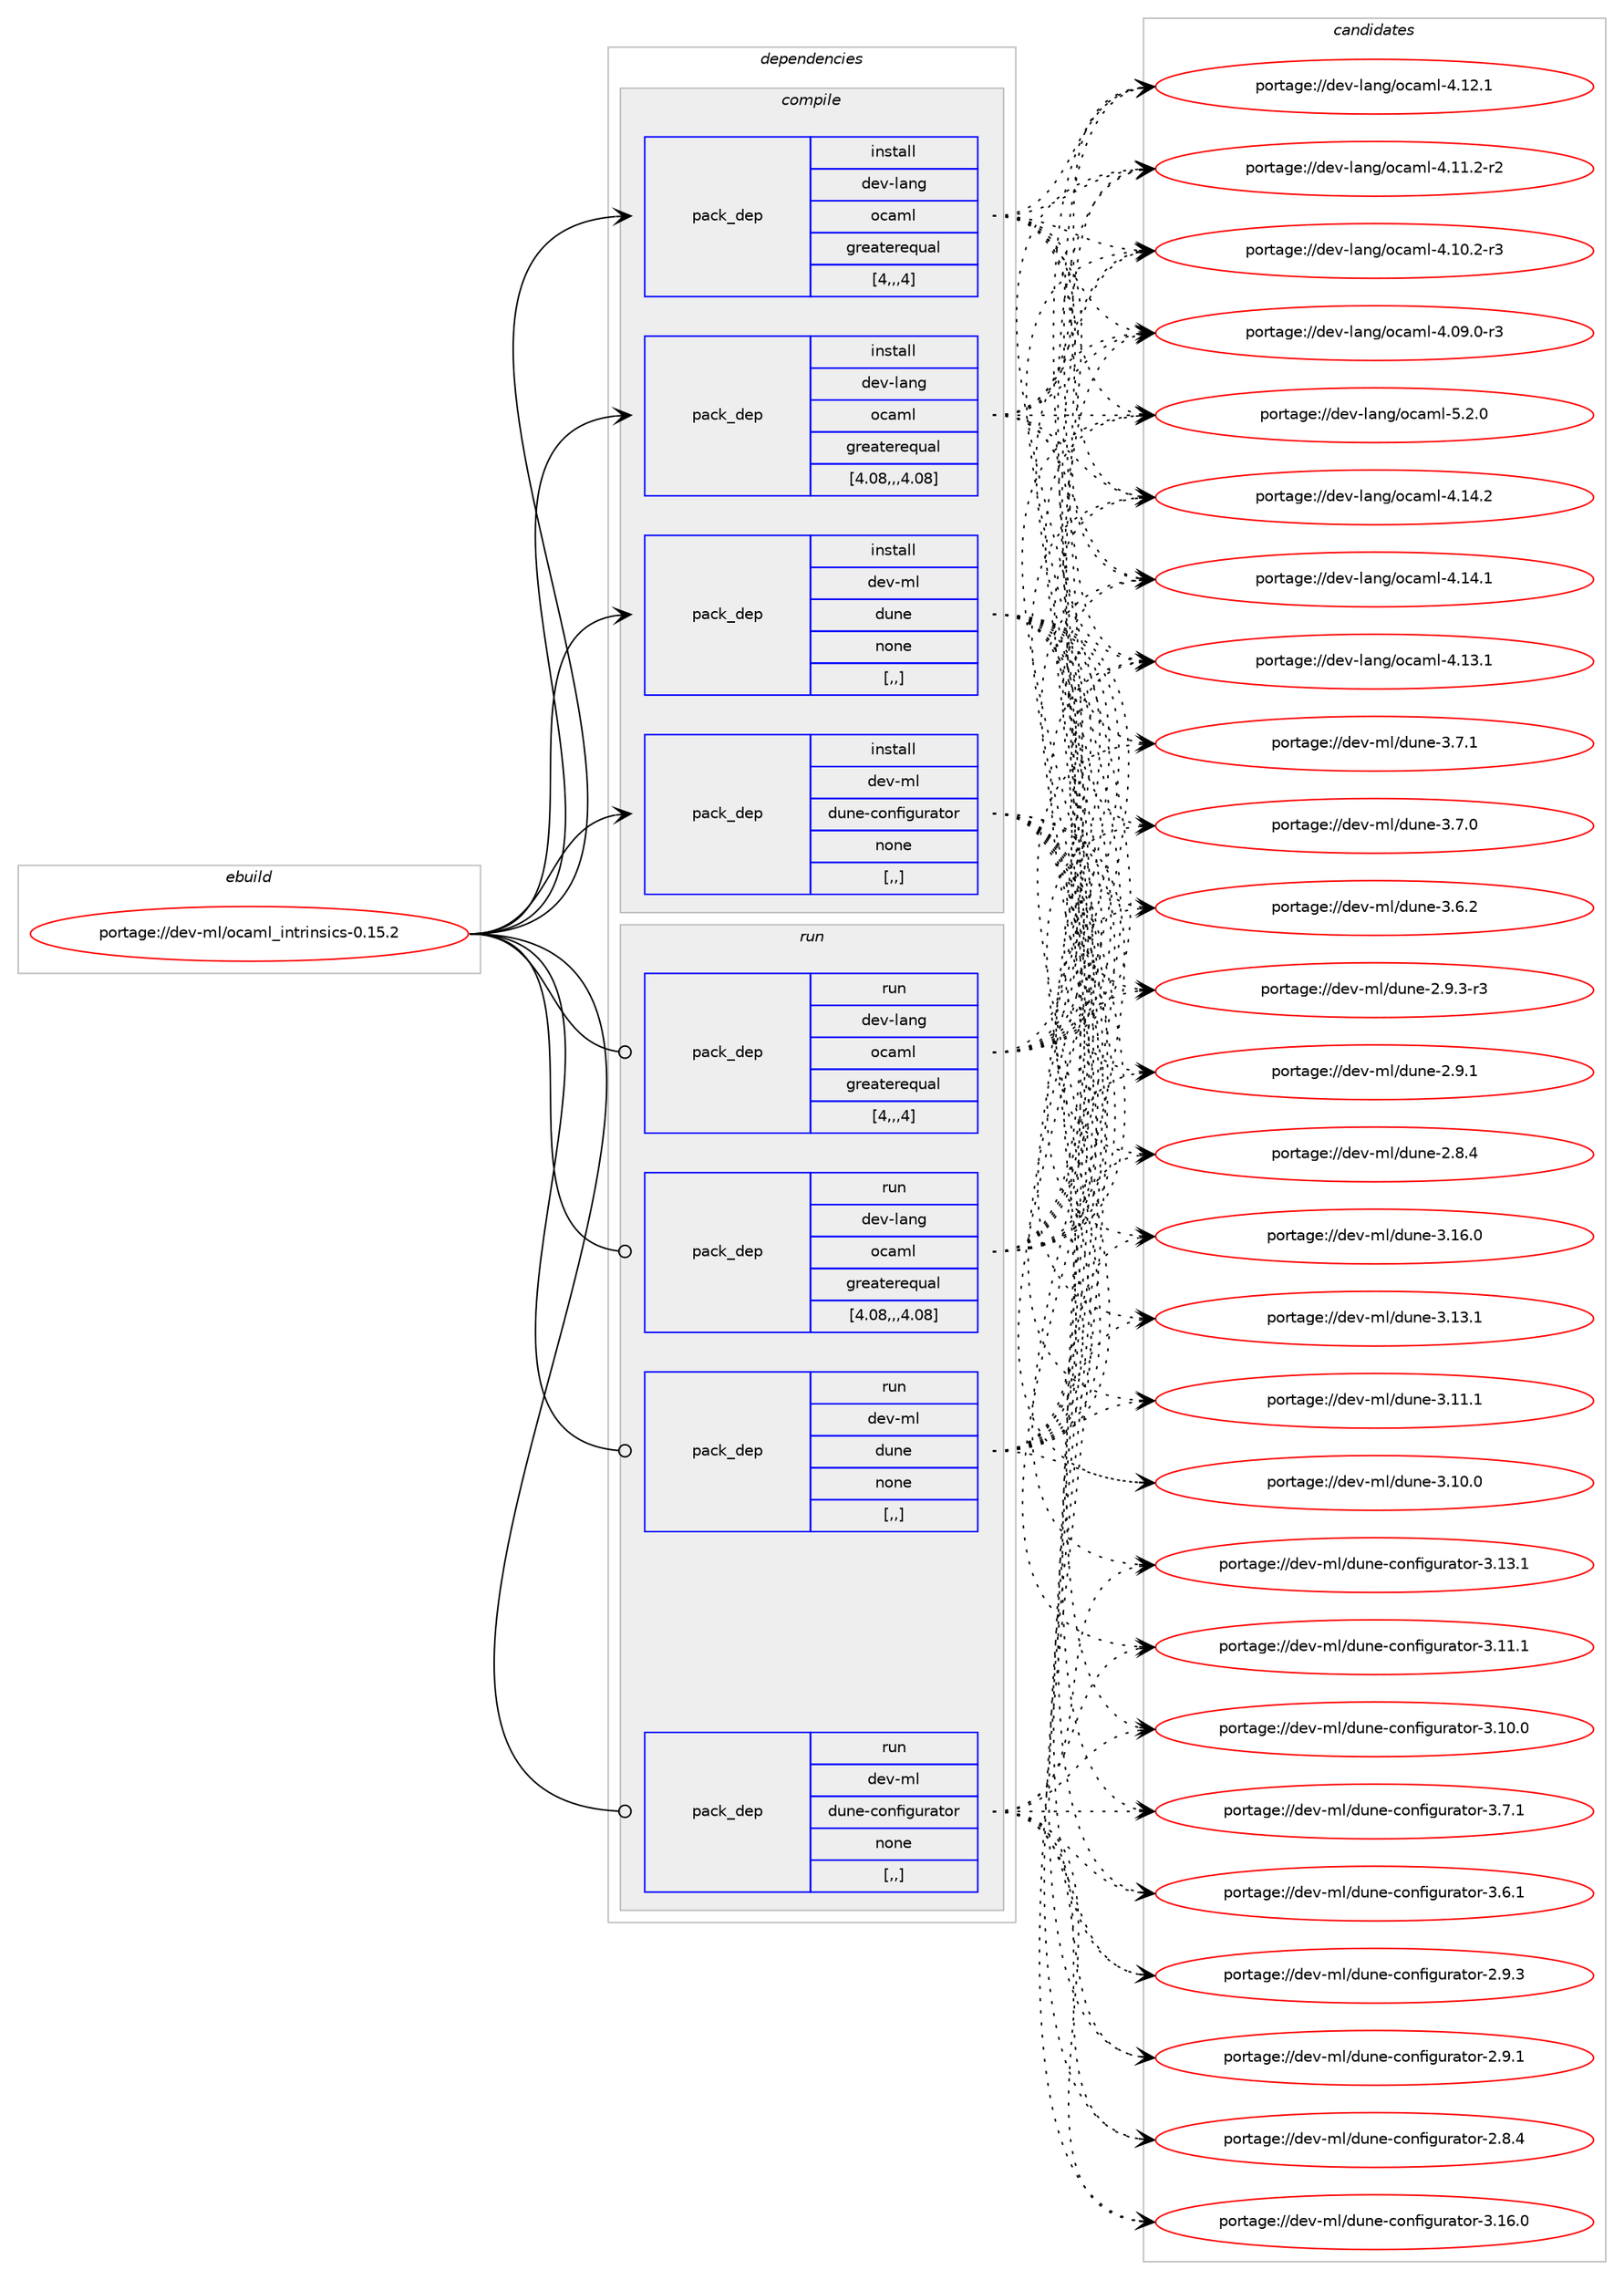 digraph prolog {

# *************
# Graph options
# *************

newrank=true;
concentrate=true;
compound=true;
graph [rankdir=LR,fontname=Helvetica,fontsize=10,ranksep=1.5];#, ranksep=2.5, nodesep=0.2];
edge  [arrowhead=vee];
node  [fontname=Helvetica,fontsize=10];

# **********
# The ebuild
# **********

subgraph cluster_leftcol {
color=gray;
label=<<i>ebuild</i>>;
id [label="portage://dev-ml/ocaml_intrinsics-0.15.2", color=red, width=4, href="../dev-ml/ocaml_intrinsics-0.15.2.svg"];
}

# ****************
# The dependencies
# ****************

subgraph cluster_midcol {
color=gray;
label=<<i>dependencies</i>>;
subgraph cluster_compile {
fillcolor="#eeeeee";
style=filled;
label=<<i>compile</i>>;
subgraph pack89829 {
dependency120698 [label=<<TABLE BORDER="0" CELLBORDER="1" CELLSPACING="0" CELLPADDING="4" WIDTH="220"><TR><TD ROWSPAN="6" CELLPADDING="30">pack_dep</TD></TR><TR><TD WIDTH="110">install</TD></TR><TR><TD>dev-lang</TD></TR><TR><TD>ocaml</TD></TR><TR><TD>greaterequal</TD></TR><TR><TD>[4,,,4]</TD></TR></TABLE>>, shape=none, color=blue];
}
id:e -> dependency120698:w [weight=20,style="solid",arrowhead="vee"];
subgraph pack89830 {
dependency120699 [label=<<TABLE BORDER="0" CELLBORDER="1" CELLSPACING="0" CELLPADDING="4" WIDTH="220"><TR><TD ROWSPAN="6" CELLPADDING="30">pack_dep</TD></TR><TR><TD WIDTH="110">install</TD></TR><TR><TD>dev-lang</TD></TR><TR><TD>ocaml</TD></TR><TR><TD>greaterequal</TD></TR><TR><TD>[4.08,,,4.08]</TD></TR></TABLE>>, shape=none, color=blue];
}
id:e -> dependency120699:w [weight=20,style="solid",arrowhead="vee"];
subgraph pack89831 {
dependency120700 [label=<<TABLE BORDER="0" CELLBORDER="1" CELLSPACING="0" CELLPADDING="4" WIDTH="220"><TR><TD ROWSPAN="6" CELLPADDING="30">pack_dep</TD></TR><TR><TD WIDTH="110">install</TD></TR><TR><TD>dev-ml</TD></TR><TR><TD>dune</TD></TR><TR><TD>none</TD></TR><TR><TD>[,,]</TD></TR></TABLE>>, shape=none, color=blue];
}
id:e -> dependency120700:w [weight=20,style="solid",arrowhead="vee"];
subgraph pack89832 {
dependency120701 [label=<<TABLE BORDER="0" CELLBORDER="1" CELLSPACING="0" CELLPADDING="4" WIDTH="220"><TR><TD ROWSPAN="6" CELLPADDING="30">pack_dep</TD></TR><TR><TD WIDTH="110">install</TD></TR><TR><TD>dev-ml</TD></TR><TR><TD>dune-configurator</TD></TR><TR><TD>none</TD></TR><TR><TD>[,,]</TD></TR></TABLE>>, shape=none, color=blue];
}
id:e -> dependency120701:w [weight=20,style="solid",arrowhead="vee"];
}
subgraph cluster_compileandrun {
fillcolor="#eeeeee";
style=filled;
label=<<i>compile and run</i>>;
}
subgraph cluster_run {
fillcolor="#eeeeee";
style=filled;
label=<<i>run</i>>;
subgraph pack89833 {
dependency120702 [label=<<TABLE BORDER="0" CELLBORDER="1" CELLSPACING="0" CELLPADDING="4" WIDTH="220"><TR><TD ROWSPAN="6" CELLPADDING="30">pack_dep</TD></TR><TR><TD WIDTH="110">run</TD></TR><TR><TD>dev-lang</TD></TR><TR><TD>ocaml</TD></TR><TR><TD>greaterequal</TD></TR><TR><TD>[4,,,4]</TD></TR></TABLE>>, shape=none, color=blue];
}
id:e -> dependency120702:w [weight=20,style="solid",arrowhead="odot"];
subgraph pack89834 {
dependency120703 [label=<<TABLE BORDER="0" CELLBORDER="1" CELLSPACING="0" CELLPADDING="4" WIDTH="220"><TR><TD ROWSPAN="6" CELLPADDING="30">pack_dep</TD></TR><TR><TD WIDTH="110">run</TD></TR><TR><TD>dev-lang</TD></TR><TR><TD>ocaml</TD></TR><TR><TD>greaterequal</TD></TR><TR><TD>[4.08,,,4.08]</TD></TR></TABLE>>, shape=none, color=blue];
}
id:e -> dependency120703:w [weight=20,style="solid",arrowhead="odot"];
subgraph pack89835 {
dependency120704 [label=<<TABLE BORDER="0" CELLBORDER="1" CELLSPACING="0" CELLPADDING="4" WIDTH="220"><TR><TD ROWSPAN="6" CELLPADDING="30">pack_dep</TD></TR><TR><TD WIDTH="110">run</TD></TR><TR><TD>dev-ml</TD></TR><TR><TD>dune</TD></TR><TR><TD>none</TD></TR><TR><TD>[,,]</TD></TR></TABLE>>, shape=none, color=blue];
}
id:e -> dependency120704:w [weight=20,style="solid",arrowhead="odot"];
subgraph pack89836 {
dependency120705 [label=<<TABLE BORDER="0" CELLBORDER="1" CELLSPACING="0" CELLPADDING="4" WIDTH="220"><TR><TD ROWSPAN="6" CELLPADDING="30">pack_dep</TD></TR><TR><TD WIDTH="110">run</TD></TR><TR><TD>dev-ml</TD></TR><TR><TD>dune-configurator</TD></TR><TR><TD>none</TD></TR><TR><TD>[,,]</TD></TR></TABLE>>, shape=none, color=blue];
}
id:e -> dependency120705:w [weight=20,style="solid",arrowhead="odot"];
}
}

# **************
# The candidates
# **************

subgraph cluster_choices {
rank=same;
color=gray;
label=<<i>candidates</i>>;

subgraph choice89829 {
color=black;
nodesep=1;
choice1001011184510897110103471119997109108455346504648 [label="portage://dev-lang/ocaml-5.2.0", color=red, width=4,href="../dev-lang/ocaml-5.2.0.svg"];
choice100101118451089711010347111999710910845524649524650 [label="portage://dev-lang/ocaml-4.14.2", color=red, width=4,href="../dev-lang/ocaml-4.14.2.svg"];
choice100101118451089711010347111999710910845524649524649 [label="portage://dev-lang/ocaml-4.14.1", color=red, width=4,href="../dev-lang/ocaml-4.14.1.svg"];
choice100101118451089711010347111999710910845524649514649 [label="portage://dev-lang/ocaml-4.13.1", color=red, width=4,href="../dev-lang/ocaml-4.13.1.svg"];
choice100101118451089711010347111999710910845524649504649 [label="portage://dev-lang/ocaml-4.12.1", color=red, width=4,href="../dev-lang/ocaml-4.12.1.svg"];
choice1001011184510897110103471119997109108455246494946504511450 [label="portage://dev-lang/ocaml-4.11.2-r2", color=red, width=4,href="../dev-lang/ocaml-4.11.2-r2.svg"];
choice1001011184510897110103471119997109108455246494846504511451 [label="portage://dev-lang/ocaml-4.10.2-r3", color=red, width=4,href="../dev-lang/ocaml-4.10.2-r3.svg"];
choice1001011184510897110103471119997109108455246485746484511451 [label="portage://dev-lang/ocaml-4.09.0-r3", color=red, width=4,href="../dev-lang/ocaml-4.09.0-r3.svg"];
dependency120698:e -> choice1001011184510897110103471119997109108455346504648:w [style=dotted,weight="100"];
dependency120698:e -> choice100101118451089711010347111999710910845524649524650:w [style=dotted,weight="100"];
dependency120698:e -> choice100101118451089711010347111999710910845524649524649:w [style=dotted,weight="100"];
dependency120698:e -> choice100101118451089711010347111999710910845524649514649:w [style=dotted,weight="100"];
dependency120698:e -> choice100101118451089711010347111999710910845524649504649:w [style=dotted,weight="100"];
dependency120698:e -> choice1001011184510897110103471119997109108455246494946504511450:w [style=dotted,weight="100"];
dependency120698:e -> choice1001011184510897110103471119997109108455246494846504511451:w [style=dotted,weight="100"];
dependency120698:e -> choice1001011184510897110103471119997109108455246485746484511451:w [style=dotted,weight="100"];
}
subgraph choice89830 {
color=black;
nodesep=1;
choice1001011184510897110103471119997109108455346504648 [label="portage://dev-lang/ocaml-5.2.0", color=red, width=4,href="../dev-lang/ocaml-5.2.0.svg"];
choice100101118451089711010347111999710910845524649524650 [label="portage://dev-lang/ocaml-4.14.2", color=red, width=4,href="../dev-lang/ocaml-4.14.2.svg"];
choice100101118451089711010347111999710910845524649524649 [label="portage://dev-lang/ocaml-4.14.1", color=red, width=4,href="../dev-lang/ocaml-4.14.1.svg"];
choice100101118451089711010347111999710910845524649514649 [label="portage://dev-lang/ocaml-4.13.1", color=red, width=4,href="../dev-lang/ocaml-4.13.1.svg"];
choice100101118451089711010347111999710910845524649504649 [label="portage://dev-lang/ocaml-4.12.1", color=red, width=4,href="../dev-lang/ocaml-4.12.1.svg"];
choice1001011184510897110103471119997109108455246494946504511450 [label="portage://dev-lang/ocaml-4.11.2-r2", color=red, width=4,href="../dev-lang/ocaml-4.11.2-r2.svg"];
choice1001011184510897110103471119997109108455246494846504511451 [label="portage://dev-lang/ocaml-4.10.2-r3", color=red, width=4,href="../dev-lang/ocaml-4.10.2-r3.svg"];
choice1001011184510897110103471119997109108455246485746484511451 [label="portage://dev-lang/ocaml-4.09.0-r3", color=red, width=4,href="../dev-lang/ocaml-4.09.0-r3.svg"];
dependency120699:e -> choice1001011184510897110103471119997109108455346504648:w [style=dotted,weight="100"];
dependency120699:e -> choice100101118451089711010347111999710910845524649524650:w [style=dotted,weight="100"];
dependency120699:e -> choice100101118451089711010347111999710910845524649524649:w [style=dotted,weight="100"];
dependency120699:e -> choice100101118451089711010347111999710910845524649514649:w [style=dotted,weight="100"];
dependency120699:e -> choice100101118451089711010347111999710910845524649504649:w [style=dotted,weight="100"];
dependency120699:e -> choice1001011184510897110103471119997109108455246494946504511450:w [style=dotted,weight="100"];
dependency120699:e -> choice1001011184510897110103471119997109108455246494846504511451:w [style=dotted,weight="100"];
dependency120699:e -> choice1001011184510897110103471119997109108455246485746484511451:w [style=dotted,weight="100"];
}
subgraph choice89831 {
color=black;
nodesep=1;
choice100101118451091084710011711010145514649544648 [label="portage://dev-ml/dune-3.16.0", color=red, width=4,href="../dev-ml/dune-3.16.0.svg"];
choice100101118451091084710011711010145514649514649 [label="portage://dev-ml/dune-3.13.1", color=red, width=4,href="../dev-ml/dune-3.13.1.svg"];
choice100101118451091084710011711010145514649494649 [label="portage://dev-ml/dune-3.11.1", color=red, width=4,href="../dev-ml/dune-3.11.1.svg"];
choice100101118451091084710011711010145514649484648 [label="portage://dev-ml/dune-3.10.0", color=red, width=4,href="../dev-ml/dune-3.10.0.svg"];
choice1001011184510910847100117110101455146554649 [label="portage://dev-ml/dune-3.7.1", color=red, width=4,href="../dev-ml/dune-3.7.1.svg"];
choice1001011184510910847100117110101455146554648 [label="portage://dev-ml/dune-3.7.0", color=red, width=4,href="../dev-ml/dune-3.7.0.svg"];
choice1001011184510910847100117110101455146544650 [label="portage://dev-ml/dune-3.6.2", color=red, width=4,href="../dev-ml/dune-3.6.2.svg"];
choice10010111845109108471001171101014550465746514511451 [label="portage://dev-ml/dune-2.9.3-r3", color=red, width=4,href="../dev-ml/dune-2.9.3-r3.svg"];
choice1001011184510910847100117110101455046574649 [label="portage://dev-ml/dune-2.9.1", color=red, width=4,href="../dev-ml/dune-2.9.1.svg"];
choice1001011184510910847100117110101455046564652 [label="portage://dev-ml/dune-2.8.4", color=red, width=4,href="../dev-ml/dune-2.8.4.svg"];
dependency120700:e -> choice100101118451091084710011711010145514649544648:w [style=dotted,weight="100"];
dependency120700:e -> choice100101118451091084710011711010145514649514649:w [style=dotted,weight="100"];
dependency120700:e -> choice100101118451091084710011711010145514649494649:w [style=dotted,weight="100"];
dependency120700:e -> choice100101118451091084710011711010145514649484648:w [style=dotted,weight="100"];
dependency120700:e -> choice1001011184510910847100117110101455146554649:w [style=dotted,weight="100"];
dependency120700:e -> choice1001011184510910847100117110101455146554648:w [style=dotted,weight="100"];
dependency120700:e -> choice1001011184510910847100117110101455146544650:w [style=dotted,weight="100"];
dependency120700:e -> choice10010111845109108471001171101014550465746514511451:w [style=dotted,weight="100"];
dependency120700:e -> choice1001011184510910847100117110101455046574649:w [style=dotted,weight="100"];
dependency120700:e -> choice1001011184510910847100117110101455046564652:w [style=dotted,weight="100"];
}
subgraph choice89832 {
color=black;
nodesep=1;
choice100101118451091084710011711010145991111101021051031171149711611111445514649544648 [label="portage://dev-ml/dune-configurator-3.16.0", color=red, width=4,href="../dev-ml/dune-configurator-3.16.0.svg"];
choice100101118451091084710011711010145991111101021051031171149711611111445514649514649 [label="portage://dev-ml/dune-configurator-3.13.1", color=red, width=4,href="../dev-ml/dune-configurator-3.13.1.svg"];
choice100101118451091084710011711010145991111101021051031171149711611111445514649494649 [label="portage://dev-ml/dune-configurator-3.11.1", color=red, width=4,href="../dev-ml/dune-configurator-3.11.1.svg"];
choice100101118451091084710011711010145991111101021051031171149711611111445514649484648 [label="portage://dev-ml/dune-configurator-3.10.0", color=red, width=4,href="../dev-ml/dune-configurator-3.10.0.svg"];
choice1001011184510910847100117110101459911111010210510311711497116111114455146554649 [label="portage://dev-ml/dune-configurator-3.7.1", color=red, width=4,href="../dev-ml/dune-configurator-3.7.1.svg"];
choice1001011184510910847100117110101459911111010210510311711497116111114455146544649 [label="portage://dev-ml/dune-configurator-3.6.1", color=red, width=4,href="../dev-ml/dune-configurator-3.6.1.svg"];
choice1001011184510910847100117110101459911111010210510311711497116111114455046574651 [label="portage://dev-ml/dune-configurator-2.9.3", color=red, width=4,href="../dev-ml/dune-configurator-2.9.3.svg"];
choice1001011184510910847100117110101459911111010210510311711497116111114455046574649 [label="portage://dev-ml/dune-configurator-2.9.1", color=red, width=4,href="../dev-ml/dune-configurator-2.9.1.svg"];
choice1001011184510910847100117110101459911111010210510311711497116111114455046564652 [label="portage://dev-ml/dune-configurator-2.8.4", color=red, width=4,href="../dev-ml/dune-configurator-2.8.4.svg"];
dependency120701:e -> choice100101118451091084710011711010145991111101021051031171149711611111445514649544648:w [style=dotted,weight="100"];
dependency120701:e -> choice100101118451091084710011711010145991111101021051031171149711611111445514649514649:w [style=dotted,weight="100"];
dependency120701:e -> choice100101118451091084710011711010145991111101021051031171149711611111445514649494649:w [style=dotted,weight="100"];
dependency120701:e -> choice100101118451091084710011711010145991111101021051031171149711611111445514649484648:w [style=dotted,weight="100"];
dependency120701:e -> choice1001011184510910847100117110101459911111010210510311711497116111114455146554649:w [style=dotted,weight="100"];
dependency120701:e -> choice1001011184510910847100117110101459911111010210510311711497116111114455146544649:w [style=dotted,weight="100"];
dependency120701:e -> choice1001011184510910847100117110101459911111010210510311711497116111114455046574651:w [style=dotted,weight="100"];
dependency120701:e -> choice1001011184510910847100117110101459911111010210510311711497116111114455046574649:w [style=dotted,weight="100"];
dependency120701:e -> choice1001011184510910847100117110101459911111010210510311711497116111114455046564652:w [style=dotted,weight="100"];
}
subgraph choice89833 {
color=black;
nodesep=1;
choice1001011184510897110103471119997109108455346504648 [label="portage://dev-lang/ocaml-5.2.0", color=red, width=4,href="../dev-lang/ocaml-5.2.0.svg"];
choice100101118451089711010347111999710910845524649524650 [label="portage://dev-lang/ocaml-4.14.2", color=red, width=4,href="../dev-lang/ocaml-4.14.2.svg"];
choice100101118451089711010347111999710910845524649524649 [label="portage://dev-lang/ocaml-4.14.1", color=red, width=4,href="../dev-lang/ocaml-4.14.1.svg"];
choice100101118451089711010347111999710910845524649514649 [label="portage://dev-lang/ocaml-4.13.1", color=red, width=4,href="../dev-lang/ocaml-4.13.1.svg"];
choice100101118451089711010347111999710910845524649504649 [label="portage://dev-lang/ocaml-4.12.1", color=red, width=4,href="../dev-lang/ocaml-4.12.1.svg"];
choice1001011184510897110103471119997109108455246494946504511450 [label="portage://dev-lang/ocaml-4.11.2-r2", color=red, width=4,href="../dev-lang/ocaml-4.11.2-r2.svg"];
choice1001011184510897110103471119997109108455246494846504511451 [label="portage://dev-lang/ocaml-4.10.2-r3", color=red, width=4,href="../dev-lang/ocaml-4.10.2-r3.svg"];
choice1001011184510897110103471119997109108455246485746484511451 [label="portage://dev-lang/ocaml-4.09.0-r3", color=red, width=4,href="../dev-lang/ocaml-4.09.0-r3.svg"];
dependency120702:e -> choice1001011184510897110103471119997109108455346504648:w [style=dotted,weight="100"];
dependency120702:e -> choice100101118451089711010347111999710910845524649524650:w [style=dotted,weight="100"];
dependency120702:e -> choice100101118451089711010347111999710910845524649524649:w [style=dotted,weight="100"];
dependency120702:e -> choice100101118451089711010347111999710910845524649514649:w [style=dotted,weight="100"];
dependency120702:e -> choice100101118451089711010347111999710910845524649504649:w [style=dotted,weight="100"];
dependency120702:e -> choice1001011184510897110103471119997109108455246494946504511450:w [style=dotted,weight="100"];
dependency120702:e -> choice1001011184510897110103471119997109108455246494846504511451:w [style=dotted,weight="100"];
dependency120702:e -> choice1001011184510897110103471119997109108455246485746484511451:w [style=dotted,weight="100"];
}
subgraph choice89834 {
color=black;
nodesep=1;
choice1001011184510897110103471119997109108455346504648 [label="portage://dev-lang/ocaml-5.2.0", color=red, width=4,href="../dev-lang/ocaml-5.2.0.svg"];
choice100101118451089711010347111999710910845524649524650 [label="portage://dev-lang/ocaml-4.14.2", color=red, width=4,href="../dev-lang/ocaml-4.14.2.svg"];
choice100101118451089711010347111999710910845524649524649 [label="portage://dev-lang/ocaml-4.14.1", color=red, width=4,href="../dev-lang/ocaml-4.14.1.svg"];
choice100101118451089711010347111999710910845524649514649 [label="portage://dev-lang/ocaml-4.13.1", color=red, width=4,href="../dev-lang/ocaml-4.13.1.svg"];
choice100101118451089711010347111999710910845524649504649 [label="portage://dev-lang/ocaml-4.12.1", color=red, width=4,href="../dev-lang/ocaml-4.12.1.svg"];
choice1001011184510897110103471119997109108455246494946504511450 [label="portage://dev-lang/ocaml-4.11.2-r2", color=red, width=4,href="../dev-lang/ocaml-4.11.2-r2.svg"];
choice1001011184510897110103471119997109108455246494846504511451 [label="portage://dev-lang/ocaml-4.10.2-r3", color=red, width=4,href="../dev-lang/ocaml-4.10.2-r3.svg"];
choice1001011184510897110103471119997109108455246485746484511451 [label="portage://dev-lang/ocaml-4.09.0-r3", color=red, width=4,href="../dev-lang/ocaml-4.09.0-r3.svg"];
dependency120703:e -> choice1001011184510897110103471119997109108455346504648:w [style=dotted,weight="100"];
dependency120703:e -> choice100101118451089711010347111999710910845524649524650:w [style=dotted,weight="100"];
dependency120703:e -> choice100101118451089711010347111999710910845524649524649:w [style=dotted,weight="100"];
dependency120703:e -> choice100101118451089711010347111999710910845524649514649:w [style=dotted,weight="100"];
dependency120703:e -> choice100101118451089711010347111999710910845524649504649:w [style=dotted,weight="100"];
dependency120703:e -> choice1001011184510897110103471119997109108455246494946504511450:w [style=dotted,weight="100"];
dependency120703:e -> choice1001011184510897110103471119997109108455246494846504511451:w [style=dotted,weight="100"];
dependency120703:e -> choice1001011184510897110103471119997109108455246485746484511451:w [style=dotted,weight="100"];
}
subgraph choice89835 {
color=black;
nodesep=1;
choice100101118451091084710011711010145514649544648 [label="portage://dev-ml/dune-3.16.0", color=red, width=4,href="../dev-ml/dune-3.16.0.svg"];
choice100101118451091084710011711010145514649514649 [label="portage://dev-ml/dune-3.13.1", color=red, width=4,href="../dev-ml/dune-3.13.1.svg"];
choice100101118451091084710011711010145514649494649 [label="portage://dev-ml/dune-3.11.1", color=red, width=4,href="../dev-ml/dune-3.11.1.svg"];
choice100101118451091084710011711010145514649484648 [label="portage://dev-ml/dune-3.10.0", color=red, width=4,href="../dev-ml/dune-3.10.0.svg"];
choice1001011184510910847100117110101455146554649 [label="portage://dev-ml/dune-3.7.1", color=red, width=4,href="../dev-ml/dune-3.7.1.svg"];
choice1001011184510910847100117110101455146554648 [label="portage://dev-ml/dune-3.7.0", color=red, width=4,href="../dev-ml/dune-3.7.0.svg"];
choice1001011184510910847100117110101455146544650 [label="portage://dev-ml/dune-3.6.2", color=red, width=4,href="../dev-ml/dune-3.6.2.svg"];
choice10010111845109108471001171101014550465746514511451 [label="portage://dev-ml/dune-2.9.3-r3", color=red, width=4,href="../dev-ml/dune-2.9.3-r3.svg"];
choice1001011184510910847100117110101455046574649 [label="portage://dev-ml/dune-2.9.1", color=red, width=4,href="../dev-ml/dune-2.9.1.svg"];
choice1001011184510910847100117110101455046564652 [label="portage://dev-ml/dune-2.8.4", color=red, width=4,href="../dev-ml/dune-2.8.4.svg"];
dependency120704:e -> choice100101118451091084710011711010145514649544648:w [style=dotted,weight="100"];
dependency120704:e -> choice100101118451091084710011711010145514649514649:w [style=dotted,weight="100"];
dependency120704:e -> choice100101118451091084710011711010145514649494649:w [style=dotted,weight="100"];
dependency120704:e -> choice100101118451091084710011711010145514649484648:w [style=dotted,weight="100"];
dependency120704:e -> choice1001011184510910847100117110101455146554649:w [style=dotted,weight="100"];
dependency120704:e -> choice1001011184510910847100117110101455146554648:w [style=dotted,weight="100"];
dependency120704:e -> choice1001011184510910847100117110101455146544650:w [style=dotted,weight="100"];
dependency120704:e -> choice10010111845109108471001171101014550465746514511451:w [style=dotted,weight="100"];
dependency120704:e -> choice1001011184510910847100117110101455046574649:w [style=dotted,weight="100"];
dependency120704:e -> choice1001011184510910847100117110101455046564652:w [style=dotted,weight="100"];
}
subgraph choice89836 {
color=black;
nodesep=1;
choice100101118451091084710011711010145991111101021051031171149711611111445514649544648 [label="portage://dev-ml/dune-configurator-3.16.0", color=red, width=4,href="../dev-ml/dune-configurator-3.16.0.svg"];
choice100101118451091084710011711010145991111101021051031171149711611111445514649514649 [label="portage://dev-ml/dune-configurator-3.13.1", color=red, width=4,href="../dev-ml/dune-configurator-3.13.1.svg"];
choice100101118451091084710011711010145991111101021051031171149711611111445514649494649 [label="portage://dev-ml/dune-configurator-3.11.1", color=red, width=4,href="../dev-ml/dune-configurator-3.11.1.svg"];
choice100101118451091084710011711010145991111101021051031171149711611111445514649484648 [label="portage://dev-ml/dune-configurator-3.10.0", color=red, width=4,href="../dev-ml/dune-configurator-3.10.0.svg"];
choice1001011184510910847100117110101459911111010210510311711497116111114455146554649 [label="portage://dev-ml/dune-configurator-3.7.1", color=red, width=4,href="../dev-ml/dune-configurator-3.7.1.svg"];
choice1001011184510910847100117110101459911111010210510311711497116111114455146544649 [label="portage://dev-ml/dune-configurator-3.6.1", color=red, width=4,href="../dev-ml/dune-configurator-3.6.1.svg"];
choice1001011184510910847100117110101459911111010210510311711497116111114455046574651 [label="portage://dev-ml/dune-configurator-2.9.3", color=red, width=4,href="../dev-ml/dune-configurator-2.9.3.svg"];
choice1001011184510910847100117110101459911111010210510311711497116111114455046574649 [label="portage://dev-ml/dune-configurator-2.9.1", color=red, width=4,href="../dev-ml/dune-configurator-2.9.1.svg"];
choice1001011184510910847100117110101459911111010210510311711497116111114455046564652 [label="portage://dev-ml/dune-configurator-2.8.4", color=red, width=4,href="../dev-ml/dune-configurator-2.8.4.svg"];
dependency120705:e -> choice100101118451091084710011711010145991111101021051031171149711611111445514649544648:w [style=dotted,weight="100"];
dependency120705:e -> choice100101118451091084710011711010145991111101021051031171149711611111445514649514649:w [style=dotted,weight="100"];
dependency120705:e -> choice100101118451091084710011711010145991111101021051031171149711611111445514649494649:w [style=dotted,weight="100"];
dependency120705:e -> choice100101118451091084710011711010145991111101021051031171149711611111445514649484648:w [style=dotted,weight="100"];
dependency120705:e -> choice1001011184510910847100117110101459911111010210510311711497116111114455146554649:w [style=dotted,weight="100"];
dependency120705:e -> choice1001011184510910847100117110101459911111010210510311711497116111114455146544649:w [style=dotted,weight="100"];
dependency120705:e -> choice1001011184510910847100117110101459911111010210510311711497116111114455046574651:w [style=dotted,weight="100"];
dependency120705:e -> choice1001011184510910847100117110101459911111010210510311711497116111114455046574649:w [style=dotted,weight="100"];
dependency120705:e -> choice1001011184510910847100117110101459911111010210510311711497116111114455046564652:w [style=dotted,weight="100"];
}
}

}
